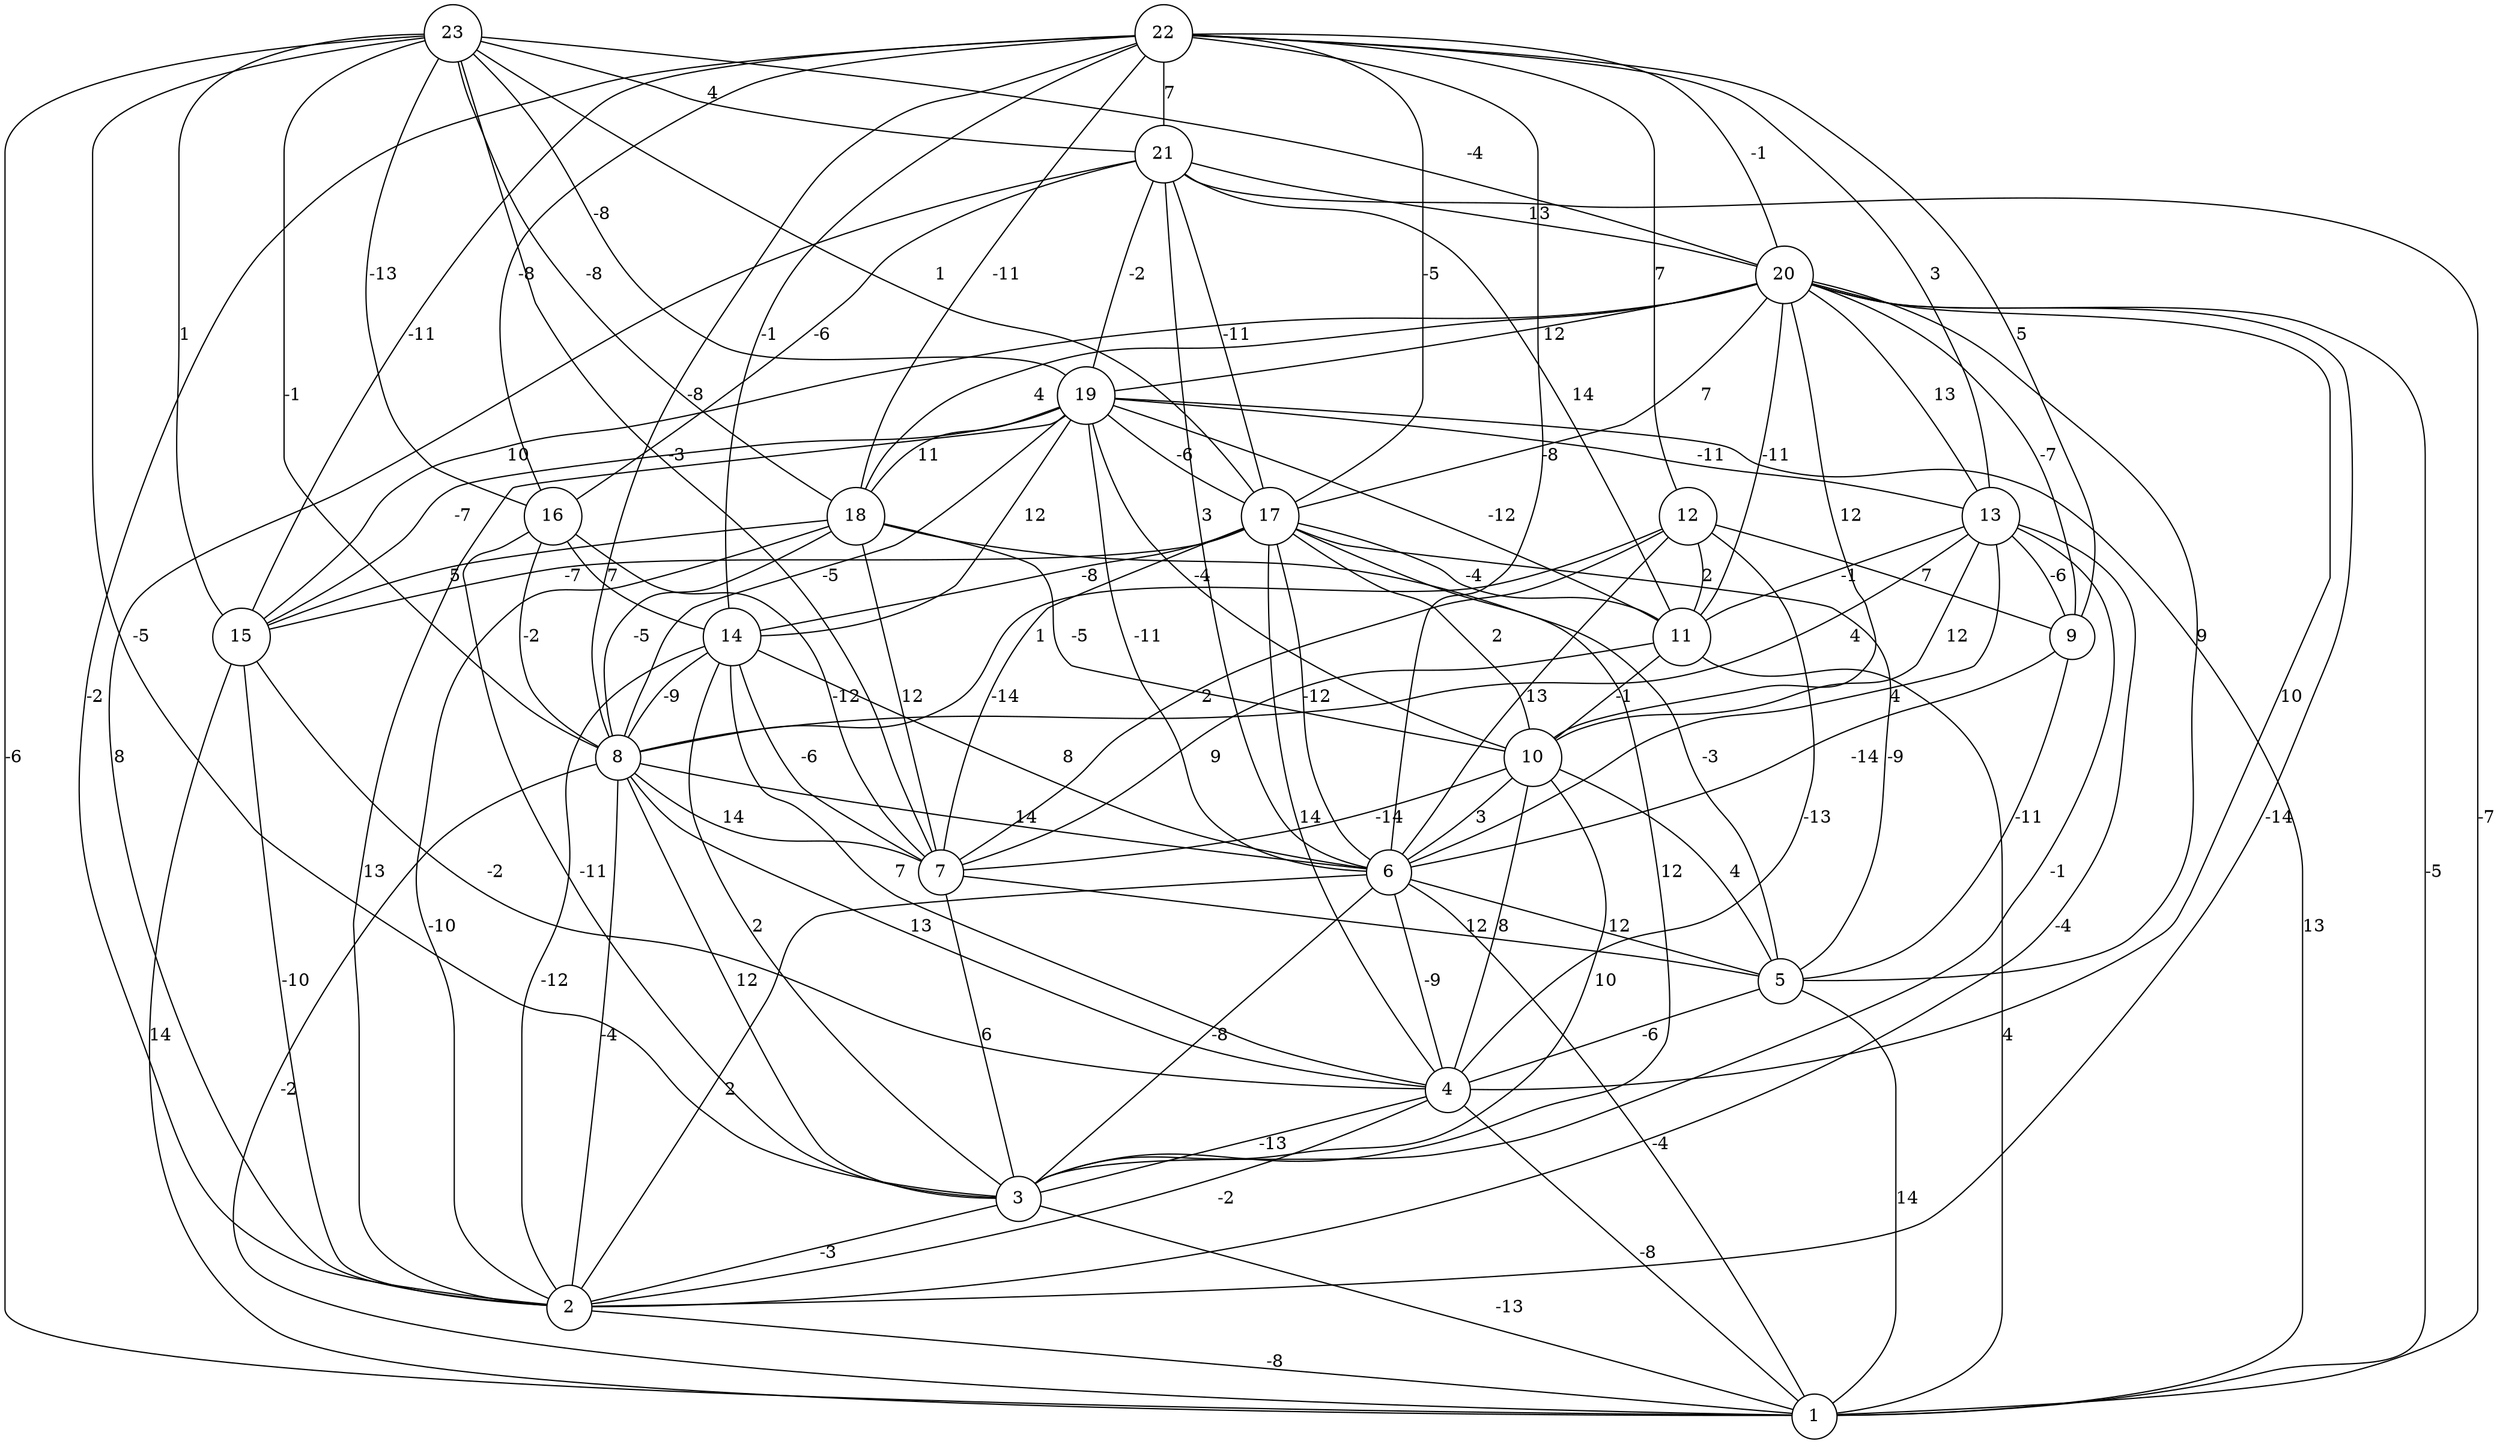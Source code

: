 graph { 
	 fontname="Helvetica,Arial,sans-serif" 
	 node [shape = circle]; 
	 23 -- 1 [label = "-6"];
	 23 -- 3 [label = "-5"];
	 23 -- 7 [label = "-3"];
	 23 -- 8 [label = "-1"];
	 23 -- 15 [label = "1"];
	 23 -- 16 [label = "-13"];
	 23 -- 17 [label = "1"];
	 23 -- 18 [label = "-8"];
	 23 -- 19 [label = "-8"];
	 23 -- 20 [label = "-4"];
	 23 -- 21 [label = "4"];
	 22 -- 2 [label = "-2"];
	 22 -- 6 [label = "-8"];
	 22 -- 8 [label = "-8"];
	 22 -- 9 [label = "5"];
	 22 -- 12 [label = "7"];
	 22 -- 13 [label = "3"];
	 22 -- 14 [label = "-1"];
	 22 -- 15 [label = "-11"];
	 22 -- 16 [label = "-8"];
	 22 -- 17 [label = "-5"];
	 22 -- 18 [label = "-11"];
	 22 -- 20 [label = "-1"];
	 22 -- 21 [label = "7"];
	 21 -- 1 [label = "-7"];
	 21 -- 2 [label = "8"];
	 21 -- 6 [label = "3"];
	 21 -- 11 [label = "14"];
	 21 -- 16 [label = "-6"];
	 21 -- 17 [label = "-11"];
	 21 -- 19 [label = "-2"];
	 21 -- 20 [label = "13"];
	 20 -- 1 [label = "-5"];
	 20 -- 2 [label = "-14"];
	 20 -- 4 [label = "10"];
	 20 -- 5 [label = "9"];
	 20 -- 9 [label = "-7"];
	 20 -- 10 [label = "12"];
	 20 -- 11 [label = "-11"];
	 20 -- 13 [label = "13"];
	 20 -- 15 [label = "10"];
	 20 -- 17 [label = "7"];
	 20 -- 18 [label = "4"];
	 20 -- 19 [label = "12"];
	 19 -- 1 [label = "13"];
	 19 -- 2 [label = "13"];
	 19 -- 6 [label = "-11"];
	 19 -- 8 [label = "-5"];
	 19 -- 10 [label = "-4"];
	 19 -- 11 [label = "-12"];
	 19 -- 13 [label = "-11"];
	 19 -- 14 [label = "12"];
	 19 -- 15 [label = "-7"];
	 19 -- 17 [label = "-6"];
	 19 -- 18 [label = "11"];
	 18 -- 2 [label = "-10"];
	 18 -- 5 [label = "-3"];
	 18 -- 7 [label = "12"];
	 18 -- 8 [label = "-5"];
	 18 -- 10 [label = "-5"];
	 18 -- 15 [label = "5"];
	 17 -- 3 [label = "12"];
	 17 -- 4 [label = "14"];
	 17 -- 5 [label = "-9"];
	 17 -- 6 [label = "-12"];
	 17 -- 7 [label = "-14"];
	 17 -- 10 [label = "2"];
	 17 -- 11 [label = "-4"];
	 17 -- 14 [label = "-8"];
	 17 -- 15 [label = "-7"];
	 16 -- 3 [label = "-11"];
	 16 -- 7 [label = "-12"];
	 16 -- 8 [label = "-2"];
	 16 -- 14 [label = "7"];
	 15 -- 1 [label = "14"];
	 15 -- 2 [label = "-10"];
	 15 -- 4 [label = "-2"];
	 14 -- 2 [label = "-12"];
	 14 -- 3 [label = "2"];
	 14 -- 4 [label = "7"];
	 14 -- 6 [label = "8"];
	 14 -- 7 [label = "-6"];
	 14 -- 8 [label = "-9"];
	 13 -- 2 [label = "-4"];
	 13 -- 3 [label = "-1"];
	 13 -- 6 [label = "4"];
	 13 -- 8 [label = "4"];
	 13 -- 9 [label = "-6"];
	 13 -- 10 [label = "12"];
	 13 -- 11 [label = "-1"];
	 12 -- 4 [label = "-13"];
	 12 -- 6 [label = "13"];
	 12 -- 7 [label = "2"];
	 12 -- 8 [label = "1"];
	 12 -- 9 [label = "7"];
	 12 -- 11 [label = "2"];
	 11 -- 1 [label = "4"];
	 11 -- 7 [label = "9"];
	 11 -- 10 [label = "-1"];
	 10 -- 3 [label = "10"];
	 10 -- 4 [label = "8"];
	 10 -- 5 [label = "4"];
	 10 -- 6 [label = "3"];
	 10 -- 7 [label = "-14"];
	 9 -- 5 [label = "-11"];
	 9 -- 6 [label = "-14"];
	 8 -- 1 [label = "-2"];
	 8 -- 2 [label = "-4"];
	 8 -- 3 [label = "12"];
	 8 -- 4 [label = "13"];
	 8 -- 6 [label = "14"];
	 8 -- 7 [label = "14"];
	 7 -- 3 [label = "6"];
	 7 -- 5 [label = "12"];
	 6 -- 1 [label = "-4"];
	 6 -- 2 [label = "2"];
	 6 -- 3 [label = "-8"];
	 6 -- 4 [label = "-9"];
	 6 -- 5 [label = "12"];
	 5 -- 1 [label = "14"];
	 5 -- 4 [label = "-6"];
	 4 -- 1 [label = "-8"];
	 4 -- 2 [label = "-2"];
	 4 -- 3 [label = "-13"];
	 3 -- 1 [label = "-13"];
	 3 -- 2 [label = "-3"];
	 2 -- 1 [label = "-8"];
	 1;
	 2;
	 3;
	 4;
	 5;
	 6;
	 7;
	 8;
	 9;
	 10;
	 11;
	 12;
	 13;
	 14;
	 15;
	 16;
	 17;
	 18;
	 19;
	 20;
	 21;
	 22;
	 23;
}
